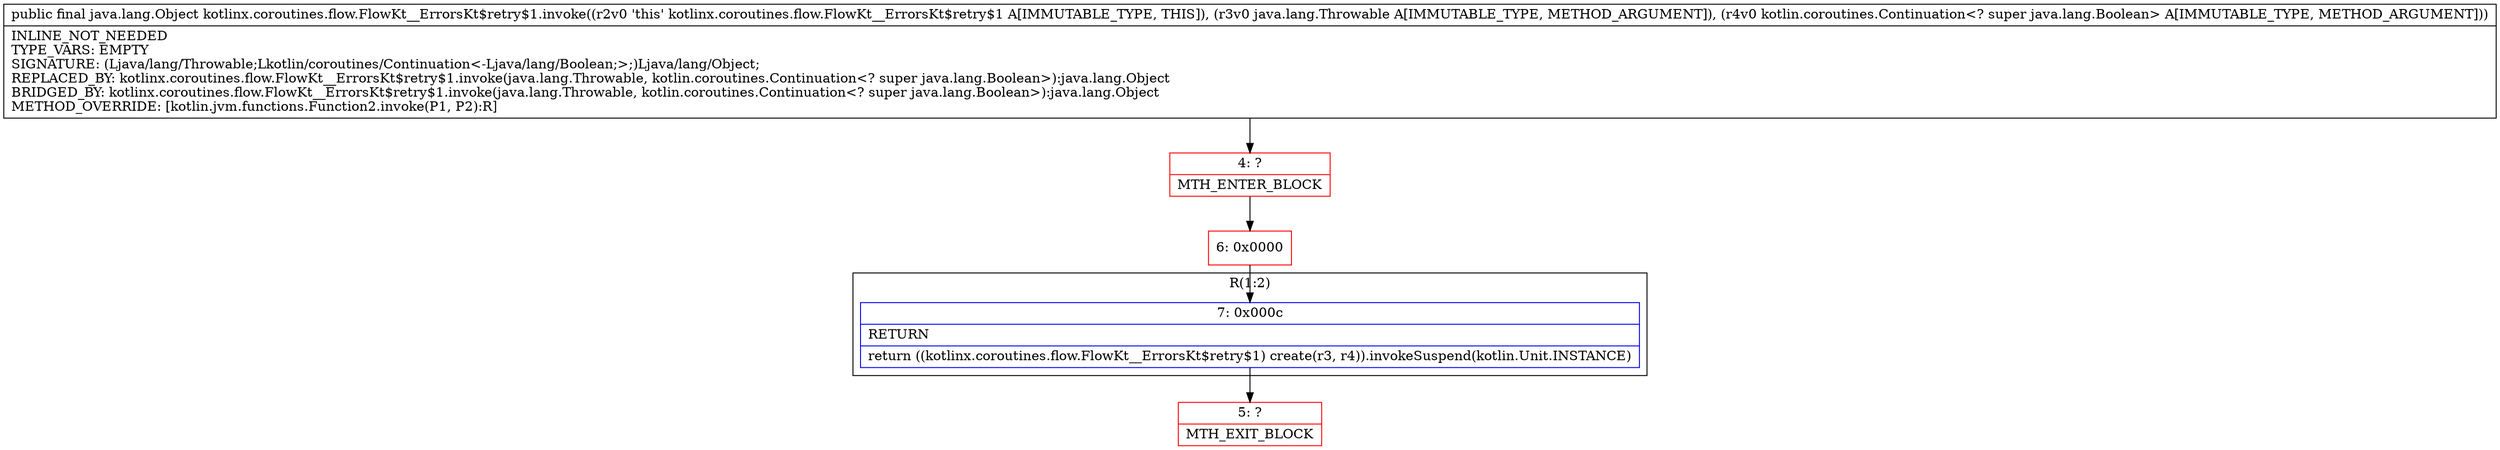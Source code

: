 digraph "CFG forkotlinx.coroutines.flow.FlowKt__ErrorsKt$retry$1.invoke(Ljava\/lang\/Throwable;Lkotlin\/coroutines\/Continuation;)Ljava\/lang\/Object;" {
subgraph cluster_Region_983496308 {
label = "R(1:2)";
node [shape=record,color=blue];
Node_7 [shape=record,label="{7\:\ 0x000c|RETURN\l|return ((kotlinx.coroutines.flow.FlowKt__ErrorsKt$retry$1) create(r3, r4)).invokeSuspend(kotlin.Unit.INSTANCE)\l}"];
}
Node_4 [shape=record,color=red,label="{4\:\ ?|MTH_ENTER_BLOCK\l}"];
Node_6 [shape=record,color=red,label="{6\:\ 0x0000}"];
Node_5 [shape=record,color=red,label="{5\:\ ?|MTH_EXIT_BLOCK\l}"];
MethodNode[shape=record,label="{public final java.lang.Object kotlinx.coroutines.flow.FlowKt__ErrorsKt$retry$1.invoke((r2v0 'this' kotlinx.coroutines.flow.FlowKt__ErrorsKt$retry$1 A[IMMUTABLE_TYPE, THIS]), (r3v0 java.lang.Throwable A[IMMUTABLE_TYPE, METHOD_ARGUMENT]), (r4v0 kotlin.coroutines.Continuation\<? super java.lang.Boolean\> A[IMMUTABLE_TYPE, METHOD_ARGUMENT]))  | INLINE_NOT_NEEDED\lTYPE_VARS: EMPTY\lSIGNATURE: (Ljava\/lang\/Throwable;Lkotlin\/coroutines\/Continuation\<\-Ljava\/lang\/Boolean;\>;)Ljava\/lang\/Object;\lREPLACED_BY: kotlinx.coroutines.flow.FlowKt__ErrorsKt$retry$1.invoke(java.lang.Throwable, kotlin.coroutines.Continuation\<? super java.lang.Boolean\>):java.lang.Object\lBRIDGED_BY: kotlinx.coroutines.flow.FlowKt__ErrorsKt$retry$1.invoke(java.lang.Throwable, kotlin.coroutines.Continuation\<? super java.lang.Boolean\>):java.lang.Object\lMETHOD_OVERRIDE: [kotlin.jvm.functions.Function2.invoke(P1, P2):R]\l}"];
MethodNode -> Node_4;Node_7 -> Node_5;
Node_4 -> Node_6;
Node_6 -> Node_7;
}

